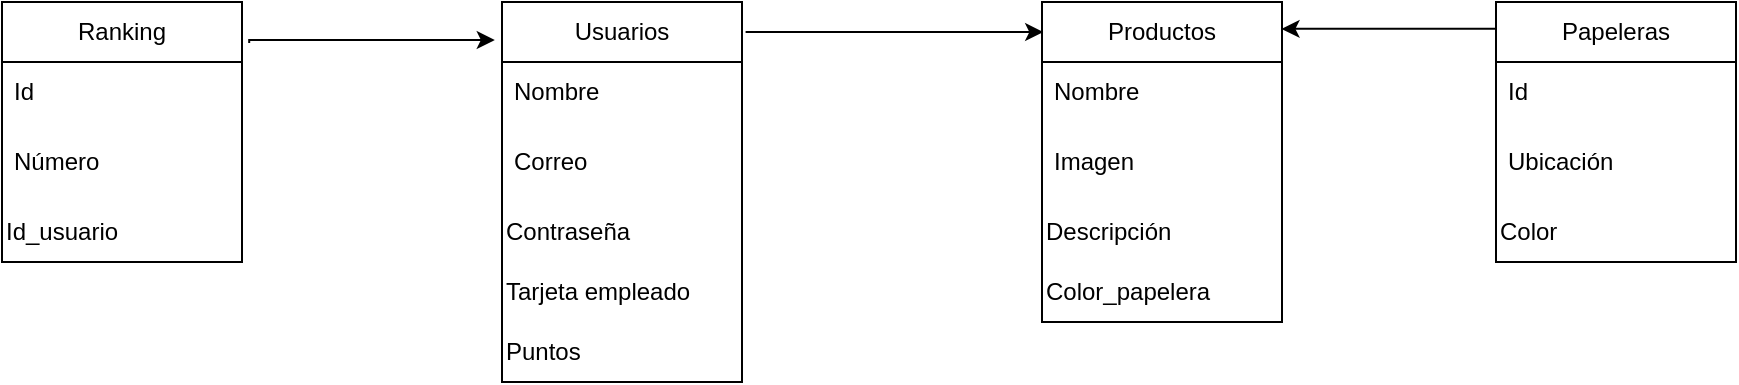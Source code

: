 <mxfile version="26.1.0">
  <diagram name="Página-1" id="suDYW0rNrHrNXyo6N8MM">
    <mxGraphModel dx="1357" dy="565" grid="1" gridSize="10" guides="1" tooltips="1" connect="1" arrows="1" fold="1" page="1" pageScale="1" pageWidth="827" pageHeight="1169" math="0" shadow="0">
      <root>
        <mxCell id="0" />
        <mxCell id="1" parent="0" />
        <mxCell id="2rxi_uKEDta1ebCJu_uB-1" value="Usuarios" style="swimlane;fontStyle=0;childLayout=stackLayout;horizontal=1;startSize=30;horizontalStack=0;resizeParent=1;resizeParentMax=0;resizeLast=0;collapsible=1;marginBottom=0;whiteSpace=wrap;html=1;" vertex="1" parent="1">
          <mxGeometry x="210" y="210" width="120" height="190" as="geometry" />
        </mxCell>
        <mxCell id="2rxi_uKEDta1ebCJu_uB-2" value="Nombre" style="text;strokeColor=none;fillColor=none;align=left;verticalAlign=middle;spacingLeft=4;spacingRight=4;overflow=hidden;points=[[0,0.5],[1,0.5]];portConstraint=eastwest;rotatable=0;whiteSpace=wrap;html=1;" vertex="1" parent="2rxi_uKEDta1ebCJu_uB-1">
          <mxGeometry y="30" width="120" height="30" as="geometry" />
        </mxCell>
        <mxCell id="2rxi_uKEDta1ebCJu_uB-4" value="Correo" style="text;strokeColor=none;fillColor=none;align=left;verticalAlign=middle;spacingLeft=4;spacingRight=4;overflow=hidden;points=[[0,0.5],[1,0.5]];portConstraint=eastwest;rotatable=0;whiteSpace=wrap;html=1;" vertex="1" parent="2rxi_uKEDta1ebCJu_uB-1">
          <mxGeometry y="60" width="120" height="40" as="geometry" />
        </mxCell>
        <mxCell id="2rxi_uKEDta1ebCJu_uB-12" value="Contraseña" style="text;strokeColor=none;align=left;fillColor=none;html=1;verticalAlign=middle;whiteSpace=wrap;rounded=0;" vertex="1" parent="2rxi_uKEDta1ebCJu_uB-1">
          <mxGeometry y="100" width="120" height="30" as="geometry" />
        </mxCell>
        <mxCell id="2rxi_uKEDta1ebCJu_uB-13" value="Tarjeta empleado" style="text;strokeColor=none;align=left;fillColor=none;html=1;verticalAlign=middle;whiteSpace=wrap;rounded=0;" vertex="1" parent="2rxi_uKEDta1ebCJu_uB-1">
          <mxGeometry y="130" width="120" height="30" as="geometry" />
        </mxCell>
        <mxCell id="2rxi_uKEDta1ebCJu_uB-14" value="Puntos" style="text;strokeColor=none;align=left;fillColor=none;html=1;verticalAlign=middle;whiteSpace=wrap;rounded=0;" vertex="1" parent="2rxi_uKEDta1ebCJu_uB-1">
          <mxGeometry y="160" width="120" height="30" as="geometry" />
        </mxCell>
        <mxCell id="2rxi_uKEDta1ebCJu_uB-15" value="Ranking" style="swimlane;fontStyle=0;childLayout=stackLayout;horizontal=1;startSize=30;horizontalStack=0;resizeParent=1;resizeParentMax=0;resizeLast=0;collapsible=1;marginBottom=0;whiteSpace=wrap;html=1;" vertex="1" parent="1">
          <mxGeometry x="-40" y="210" width="120" height="130" as="geometry" />
        </mxCell>
        <mxCell id="2rxi_uKEDta1ebCJu_uB-16" value="Id" style="text;strokeColor=none;fillColor=none;align=left;verticalAlign=middle;spacingLeft=4;spacingRight=4;overflow=hidden;points=[[0,0.5],[1,0.5]];portConstraint=eastwest;rotatable=0;whiteSpace=wrap;html=1;" vertex="1" parent="2rxi_uKEDta1ebCJu_uB-15">
          <mxGeometry y="30" width="120" height="30" as="geometry" />
        </mxCell>
        <mxCell id="2rxi_uKEDta1ebCJu_uB-17" value="Número" style="text;strokeColor=none;fillColor=none;align=left;verticalAlign=middle;spacingLeft=4;spacingRight=4;overflow=hidden;points=[[0,0.5],[1,0.5]];portConstraint=eastwest;rotatable=0;whiteSpace=wrap;html=1;" vertex="1" parent="2rxi_uKEDta1ebCJu_uB-15">
          <mxGeometry y="60" width="120" height="40" as="geometry" />
        </mxCell>
        <mxCell id="2rxi_uKEDta1ebCJu_uB-18" value="Id_usuario" style="text;strokeColor=none;align=left;fillColor=none;html=1;verticalAlign=middle;whiteSpace=wrap;rounded=0;" vertex="1" parent="2rxi_uKEDta1ebCJu_uB-15">
          <mxGeometry y="100" width="120" height="30" as="geometry" />
        </mxCell>
        <mxCell id="2rxi_uKEDta1ebCJu_uB-21" style="edgeStyle=orthogonalEdgeStyle;rounded=0;orthogonalLoop=1;jettySize=auto;html=1;entryX=-0.03;entryY=0.1;entryDx=0;entryDy=0;entryPerimeter=0;exitX=1.03;exitY=0.158;exitDx=0;exitDy=0;exitPerimeter=0;" edge="1" parent="1" source="2rxi_uKEDta1ebCJu_uB-15" target="2rxi_uKEDta1ebCJu_uB-1">
          <mxGeometry relative="1" as="geometry">
            <Array as="points">
              <mxPoint x="84" y="229" />
            </Array>
          </mxGeometry>
        </mxCell>
        <mxCell id="2rxi_uKEDta1ebCJu_uB-22" value="Productos" style="swimlane;fontStyle=0;childLayout=stackLayout;horizontal=1;startSize=30;horizontalStack=0;resizeParent=1;resizeParentMax=0;resizeLast=0;collapsible=1;marginBottom=0;whiteSpace=wrap;html=1;" vertex="1" parent="1">
          <mxGeometry x="480" y="210" width="120" height="160" as="geometry" />
        </mxCell>
        <mxCell id="2rxi_uKEDta1ebCJu_uB-23" value="Nombre" style="text;strokeColor=none;fillColor=none;align=left;verticalAlign=middle;spacingLeft=4;spacingRight=4;overflow=hidden;points=[[0,0.5],[1,0.5]];portConstraint=eastwest;rotatable=0;whiteSpace=wrap;html=1;" vertex="1" parent="2rxi_uKEDta1ebCJu_uB-22">
          <mxGeometry y="30" width="120" height="30" as="geometry" />
        </mxCell>
        <mxCell id="2rxi_uKEDta1ebCJu_uB-24" value="Imagen" style="text;strokeColor=none;fillColor=none;align=left;verticalAlign=middle;spacingLeft=4;spacingRight=4;overflow=hidden;points=[[0,0.5],[1,0.5]];portConstraint=eastwest;rotatable=0;whiteSpace=wrap;html=1;" vertex="1" parent="2rxi_uKEDta1ebCJu_uB-22">
          <mxGeometry y="60" width="120" height="40" as="geometry" />
        </mxCell>
        <mxCell id="2rxi_uKEDta1ebCJu_uB-25" value="Descripción" style="text;strokeColor=none;align=left;fillColor=none;html=1;verticalAlign=middle;whiteSpace=wrap;rounded=0;" vertex="1" parent="2rxi_uKEDta1ebCJu_uB-22">
          <mxGeometry y="100" width="120" height="30" as="geometry" />
        </mxCell>
        <mxCell id="2rxi_uKEDta1ebCJu_uB-26" value="Color_papelera" style="text;strokeColor=none;align=left;fillColor=none;html=1;verticalAlign=middle;whiteSpace=wrap;rounded=0;" vertex="1" parent="2rxi_uKEDta1ebCJu_uB-22">
          <mxGeometry y="130" width="120" height="30" as="geometry" />
        </mxCell>
        <mxCell id="2rxi_uKEDta1ebCJu_uB-28" value="Papeleras" style="swimlane;fontStyle=0;childLayout=stackLayout;horizontal=1;startSize=30;horizontalStack=0;resizeParent=1;resizeParentMax=0;resizeLast=0;collapsible=1;marginBottom=0;whiteSpace=wrap;html=1;" vertex="1" parent="1">
          <mxGeometry x="707" y="210" width="120" height="130" as="geometry" />
        </mxCell>
        <mxCell id="2rxi_uKEDta1ebCJu_uB-29" value="Id" style="text;strokeColor=none;fillColor=none;align=left;verticalAlign=middle;spacingLeft=4;spacingRight=4;overflow=hidden;points=[[0,0.5],[1,0.5]];portConstraint=eastwest;rotatable=0;whiteSpace=wrap;html=1;" vertex="1" parent="2rxi_uKEDta1ebCJu_uB-28">
          <mxGeometry y="30" width="120" height="30" as="geometry" />
        </mxCell>
        <mxCell id="2rxi_uKEDta1ebCJu_uB-30" value="Ubicación" style="text;strokeColor=none;fillColor=none;align=left;verticalAlign=middle;spacingLeft=4;spacingRight=4;overflow=hidden;points=[[0,0.5],[1,0.5]];portConstraint=eastwest;rotatable=0;whiteSpace=wrap;html=1;" vertex="1" parent="2rxi_uKEDta1ebCJu_uB-28">
          <mxGeometry y="60" width="120" height="40" as="geometry" />
        </mxCell>
        <mxCell id="2rxi_uKEDta1ebCJu_uB-31" value="Color" style="text;strokeColor=none;align=left;fillColor=none;html=1;verticalAlign=middle;whiteSpace=wrap;rounded=0;" vertex="1" parent="2rxi_uKEDta1ebCJu_uB-28">
          <mxGeometry y="100" width="120" height="30" as="geometry" />
        </mxCell>
        <mxCell id="2rxi_uKEDta1ebCJu_uB-34" value="" style="edgeStyle=none;orthogonalLoop=1;jettySize=auto;html=1;rounded=0;entryX=0.005;entryY=0.094;entryDx=0;entryDy=0;entryPerimeter=0;exitX=1.015;exitY=0.079;exitDx=0;exitDy=0;exitPerimeter=0;" edge="1" parent="1" source="2rxi_uKEDta1ebCJu_uB-1" target="2rxi_uKEDta1ebCJu_uB-22">
          <mxGeometry width="80" relative="1" as="geometry">
            <mxPoint x="340" y="390" as="sourcePoint" />
            <mxPoint x="420" y="390" as="targetPoint" />
            <Array as="points" />
          </mxGeometry>
        </mxCell>
        <mxCell id="2rxi_uKEDta1ebCJu_uB-35" value="" style="edgeStyle=none;orthogonalLoop=1;jettySize=auto;html=1;rounded=0;exitX=0;exitY=0.103;exitDx=0;exitDy=0;exitPerimeter=0;entryX=0.998;entryY=0.084;entryDx=0;entryDy=0;entryPerimeter=0;" edge="1" parent="1" source="2rxi_uKEDta1ebCJu_uB-28" target="2rxi_uKEDta1ebCJu_uB-22">
          <mxGeometry width="80" relative="1" as="geometry">
            <mxPoint x="620" y="460.02" as="sourcePoint" />
            <mxPoint x="726.4" y="460" as="targetPoint" />
            <Array as="points" />
          </mxGeometry>
        </mxCell>
      </root>
    </mxGraphModel>
  </diagram>
</mxfile>
